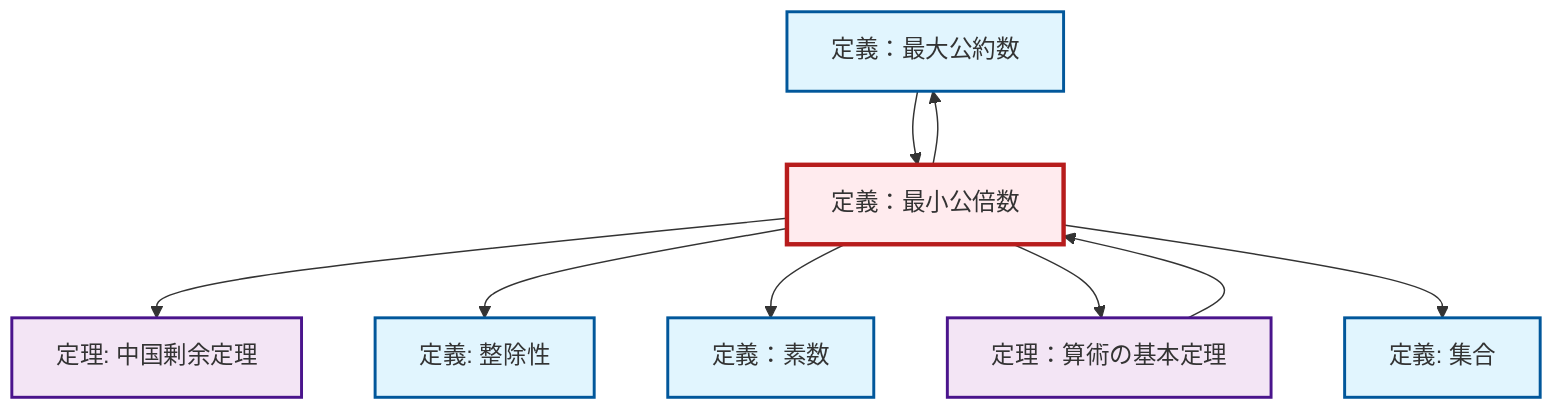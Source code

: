 graph TD
    classDef definition fill:#e1f5fe,stroke:#01579b,stroke-width:2px
    classDef theorem fill:#f3e5f5,stroke:#4a148c,stroke-width:2px
    classDef axiom fill:#fff3e0,stroke:#e65100,stroke-width:2px
    classDef example fill:#e8f5e9,stroke:#1b5e20,stroke-width:2px
    classDef current fill:#ffebee,stroke:#b71c1c,stroke-width:3px
    def-gcd["定義：最大公約数"]:::definition
    def-divisibility["定義: 整除性"]:::definition
    def-prime["定義：素数"]:::definition
    def-set["定義: 集合"]:::definition
    thm-chinese-remainder["定理: 中国剰余定理"]:::theorem
    def-lcm["定義：最小公倍数"]:::definition
    thm-fundamental-arithmetic["定理：算術の基本定理"]:::theorem
    def-lcm --> thm-chinese-remainder
    def-lcm --> def-divisibility
    def-lcm --> def-prime
    def-gcd --> def-lcm
    def-lcm --> def-gcd
    def-lcm --> thm-fundamental-arithmetic
    thm-fundamental-arithmetic --> def-lcm
    def-lcm --> def-set
    class def-lcm current